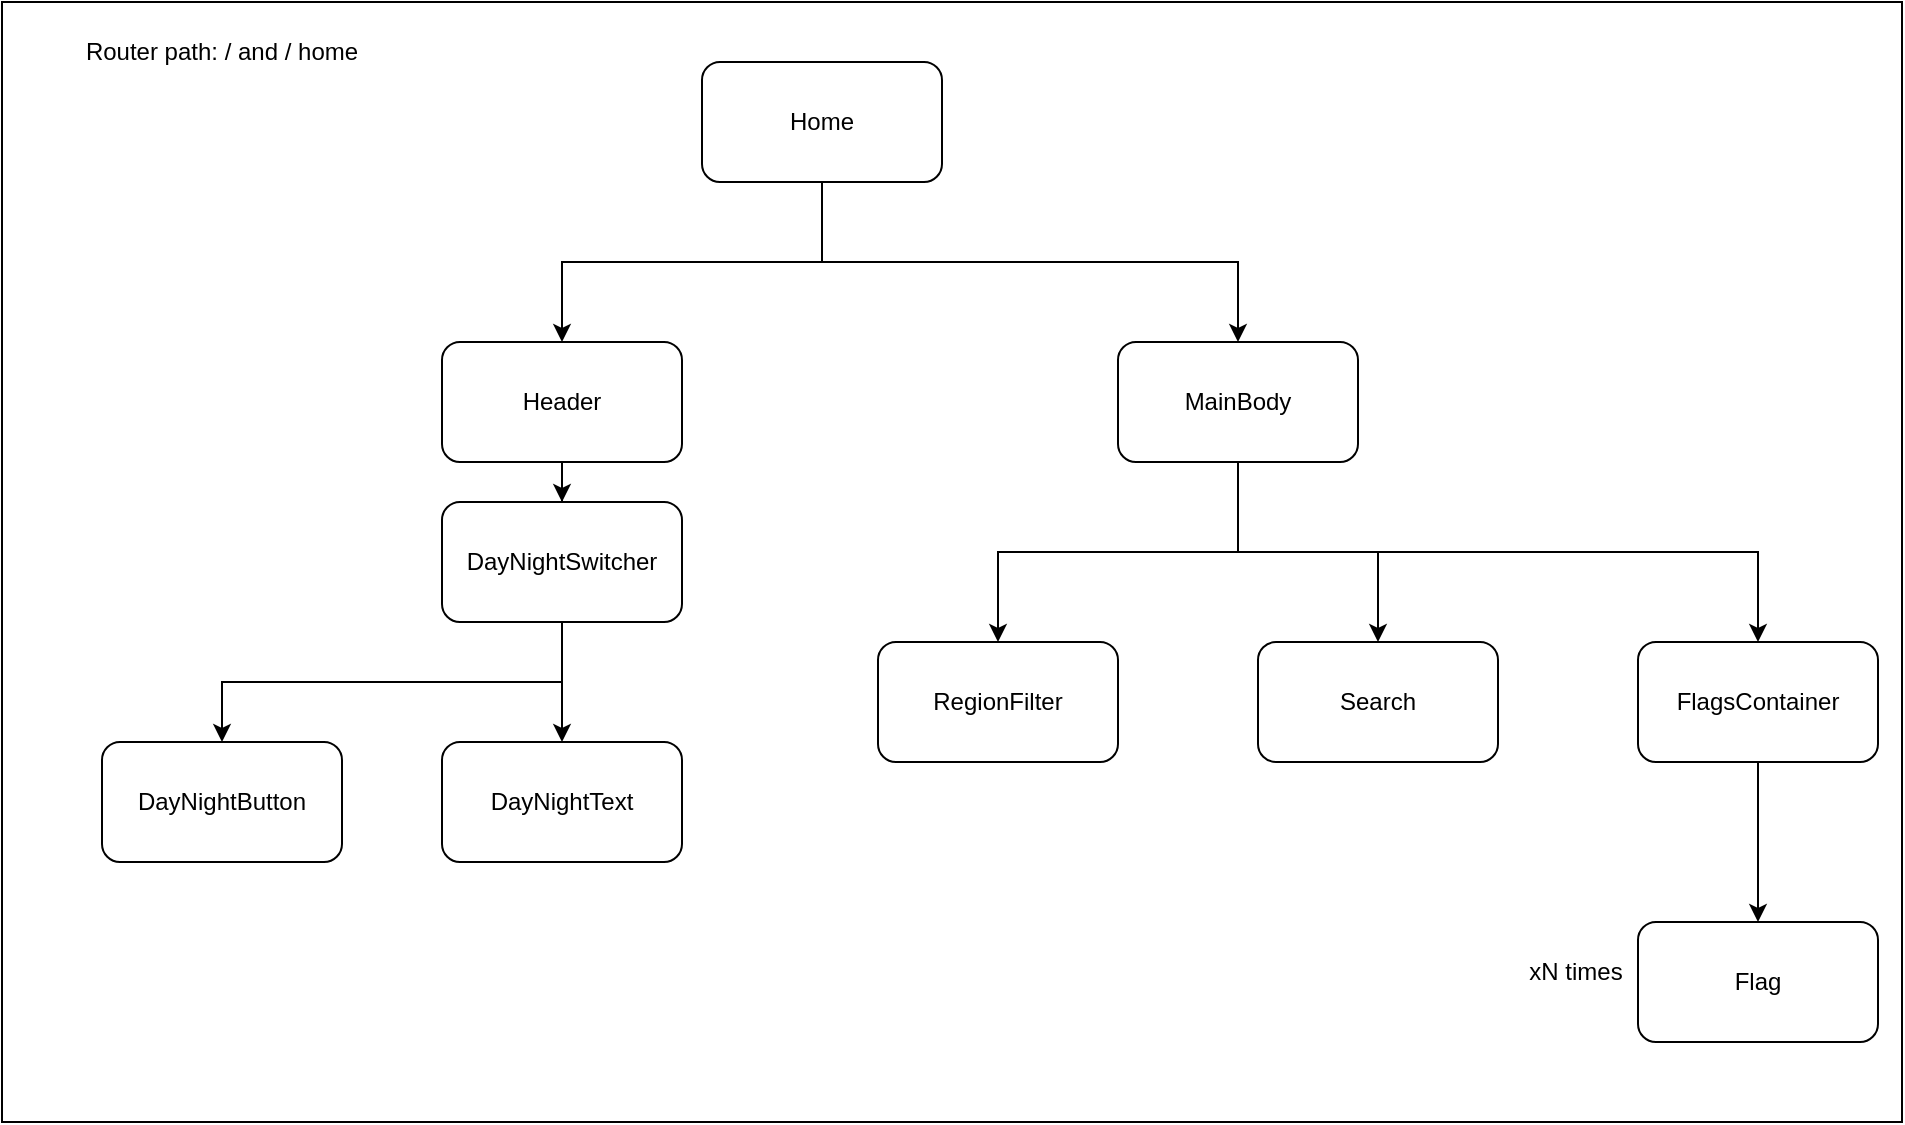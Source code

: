<mxfile version="20.6.2" type="device"><diagram id="-Nu8J-RwCjUlaswgpH6S" name="Page-1"><mxGraphModel dx="2493" dy="737" grid="1" gridSize="10" guides="1" tooltips="1" connect="1" arrows="1" fold="1" page="1" pageScale="1" pageWidth="827" pageHeight="1169" math="0" shadow="0"><root><mxCell id="0"/><mxCell id="1" parent="0"/><mxCell id="ib7N92UQqVUvnPPRWz6G-21" value="" style="rounded=0;whiteSpace=wrap;html=1;" vertex="1" parent="1"><mxGeometry x="-120" y="10" width="950" height="560" as="geometry"/></mxCell><mxCell id="ib7N92UQqVUvnPPRWz6G-3" value="" style="edgeStyle=orthogonalEdgeStyle;rounded=0;orthogonalLoop=1;jettySize=auto;html=1;exitX=0.5;exitY=1;exitDx=0;exitDy=0;" edge="1" parent="1" source="ib7N92UQqVUvnPPRWz6G-1" target="ib7N92UQqVUvnPPRWz6G-2"><mxGeometry relative="1" as="geometry"/></mxCell><mxCell id="ib7N92UQqVUvnPPRWz6G-5" style="edgeStyle=orthogonalEdgeStyle;rounded=0;orthogonalLoop=1;jettySize=auto;html=1;exitX=0.5;exitY=1;exitDx=0;exitDy=0;" edge="1" parent="1" source="ib7N92UQqVUvnPPRWz6G-1" target="ib7N92UQqVUvnPPRWz6G-4"><mxGeometry relative="1" as="geometry"/></mxCell><mxCell id="ib7N92UQqVUvnPPRWz6G-1" value="Home" style="rounded=1;whiteSpace=wrap;html=1;" vertex="1" parent="1"><mxGeometry x="230" y="40" width="120" height="60" as="geometry"/></mxCell><mxCell id="ib7N92UQqVUvnPPRWz6G-13" style="edgeStyle=orthogonalEdgeStyle;rounded=0;orthogonalLoop=1;jettySize=auto;html=1;" edge="1" parent="1" source="ib7N92UQqVUvnPPRWz6G-2" target="ib7N92UQqVUvnPPRWz6G-12"><mxGeometry relative="1" as="geometry"/></mxCell><mxCell id="ib7N92UQqVUvnPPRWz6G-2" value="Header" style="whiteSpace=wrap;html=1;rounded=1;" vertex="1" parent="1"><mxGeometry x="100" y="180" width="120" height="60" as="geometry"/></mxCell><mxCell id="ib7N92UQqVUvnPPRWz6G-7" style="edgeStyle=orthogonalEdgeStyle;rounded=0;orthogonalLoop=1;jettySize=auto;html=1;" edge="1" parent="1" source="ib7N92UQqVUvnPPRWz6G-4" target="ib7N92UQqVUvnPPRWz6G-6"><mxGeometry relative="1" as="geometry"/></mxCell><mxCell id="ib7N92UQqVUvnPPRWz6G-9" style="edgeStyle=orthogonalEdgeStyle;rounded=0;orthogonalLoop=1;jettySize=auto;html=1;" edge="1" parent="1" source="ib7N92UQqVUvnPPRWz6G-4" target="ib7N92UQqVUvnPPRWz6G-8"><mxGeometry relative="1" as="geometry"/></mxCell><mxCell id="ib7N92UQqVUvnPPRWz6G-11" style="edgeStyle=orthogonalEdgeStyle;rounded=0;orthogonalLoop=1;jettySize=auto;html=1;exitX=0.5;exitY=1;exitDx=0;exitDy=0;" edge="1" parent="1" source="ib7N92UQqVUvnPPRWz6G-4" target="ib7N92UQqVUvnPPRWz6G-10"><mxGeometry relative="1" as="geometry"/></mxCell><mxCell id="ib7N92UQqVUvnPPRWz6G-4" value="MainBody" style="rounded=1;whiteSpace=wrap;html=1;" vertex="1" parent="1"><mxGeometry x="438" y="180" width="120" height="60" as="geometry"/></mxCell><mxCell id="ib7N92UQqVUvnPPRWz6G-6" value="RegionFilter" style="rounded=1;whiteSpace=wrap;html=1;" vertex="1" parent="1"><mxGeometry x="318" y="330" width="120" height="60" as="geometry"/></mxCell><mxCell id="ib7N92UQqVUvnPPRWz6G-8" value="Search" style="rounded=1;whiteSpace=wrap;html=1;" vertex="1" parent="1"><mxGeometry x="508" y="330" width="120" height="60" as="geometry"/></mxCell><mxCell id="ib7N92UQqVUvnPPRWz6G-19" value="" style="edgeStyle=orthogonalEdgeStyle;rounded=0;orthogonalLoop=1;jettySize=auto;html=1;" edge="1" parent="1" source="ib7N92UQqVUvnPPRWz6G-10" target="ib7N92UQqVUvnPPRWz6G-18"><mxGeometry relative="1" as="geometry"/></mxCell><mxCell id="ib7N92UQqVUvnPPRWz6G-10" value="FlagsContainer" style="rounded=1;whiteSpace=wrap;html=1;" vertex="1" parent="1"><mxGeometry x="698" y="330" width="120" height="60" as="geometry"/></mxCell><mxCell id="ib7N92UQqVUvnPPRWz6G-15" style="edgeStyle=orthogonalEdgeStyle;rounded=0;orthogonalLoop=1;jettySize=auto;html=1;exitX=0.5;exitY=1;exitDx=0;exitDy=0;" edge="1" parent="1" source="ib7N92UQqVUvnPPRWz6G-12" target="ib7N92UQqVUvnPPRWz6G-14"><mxGeometry relative="1" as="geometry"/></mxCell><mxCell id="ib7N92UQqVUvnPPRWz6G-17" style="edgeStyle=orthogonalEdgeStyle;rounded=0;orthogonalLoop=1;jettySize=auto;html=1;" edge="1" parent="1" source="ib7N92UQqVUvnPPRWz6G-12" target="ib7N92UQqVUvnPPRWz6G-16"><mxGeometry relative="1" as="geometry"/></mxCell><mxCell id="ib7N92UQqVUvnPPRWz6G-12" value="DayNightSwitcher" style="whiteSpace=wrap;html=1;rounded=1;" vertex="1" parent="1"><mxGeometry x="100" y="260" width="120" height="60" as="geometry"/></mxCell><mxCell id="ib7N92UQqVUvnPPRWz6G-14" value="DayNightButton" style="whiteSpace=wrap;html=1;rounded=1;" vertex="1" parent="1"><mxGeometry x="-70" y="380" width="120" height="60" as="geometry"/></mxCell><mxCell id="ib7N92UQqVUvnPPRWz6G-16" value="DayNightText" style="whiteSpace=wrap;html=1;rounded=1;" vertex="1" parent="1"><mxGeometry x="100" y="380" width="120" height="60" as="geometry"/></mxCell><mxCell id="ib7N92UQqVUvnPPRWz6G-18" value="Flag" style="whiteSpace=wrap;html=1;rounded=1;" vertex="1" parent="1"><mxGeometry x="698" y="470" width="120" height="60" as="geometry"/></mxCell><mxCell id="ib7N92UQqVUvnPPRWz6G-20" value="xN times" style="text;html=1;strokeColor=none;fillColor=none;align=center;verticalAlign=middle;whiteSpace=wrap;rounded=0;" vertex="1" parent="1"><mxGeometry x="637" y="480" width="60" height="30" as="geometry"/></mxCell><mxCell id="ib7N92UQqVUvnPPRWz6G-22" value="Router path: / and / home" style="text;html=1;strokeColor=none;fillColor=none;align=center;verticalAlign=middle;whiteSpace=wrap;rounded=0;" vertex="1" parent="1"><mxGeometry x="-120" y="20" width="220" height="30" as="geometry"/></mxCell></root></mxGraphModel></diagram></mxfile>